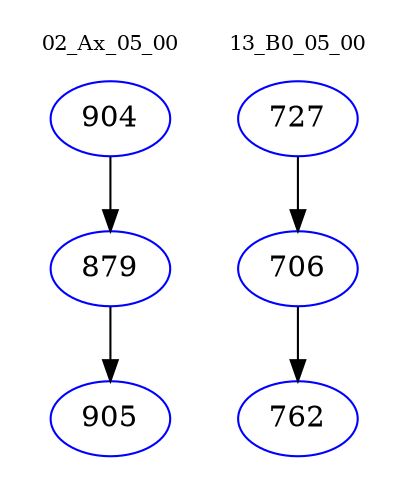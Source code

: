 digraph{
subgraph cluster_0 {
color = white
label = "02_Ax_05_00";
fontsize=10;
T0_904 [label="904", color="blue"]
T0_904 -> T0_879 [color="black"]
T0_879 [label="879", color="blue"]
T0_879 -> T0_905 [color="black"]
T0_905 [label="905", color="blue"]
}
subgraph cluster_1 {
color = white
label = "13_B0_05_00";
fontsize=10;
T1_727 [label="727", color="blue"]
T1_727 -> T1_706 [color="black"]
T1_706 [label="706", color="blue"]
T1_706 -> T1_762 [color="black"]
T1_762 [label="762", color="blue"]
}
}
